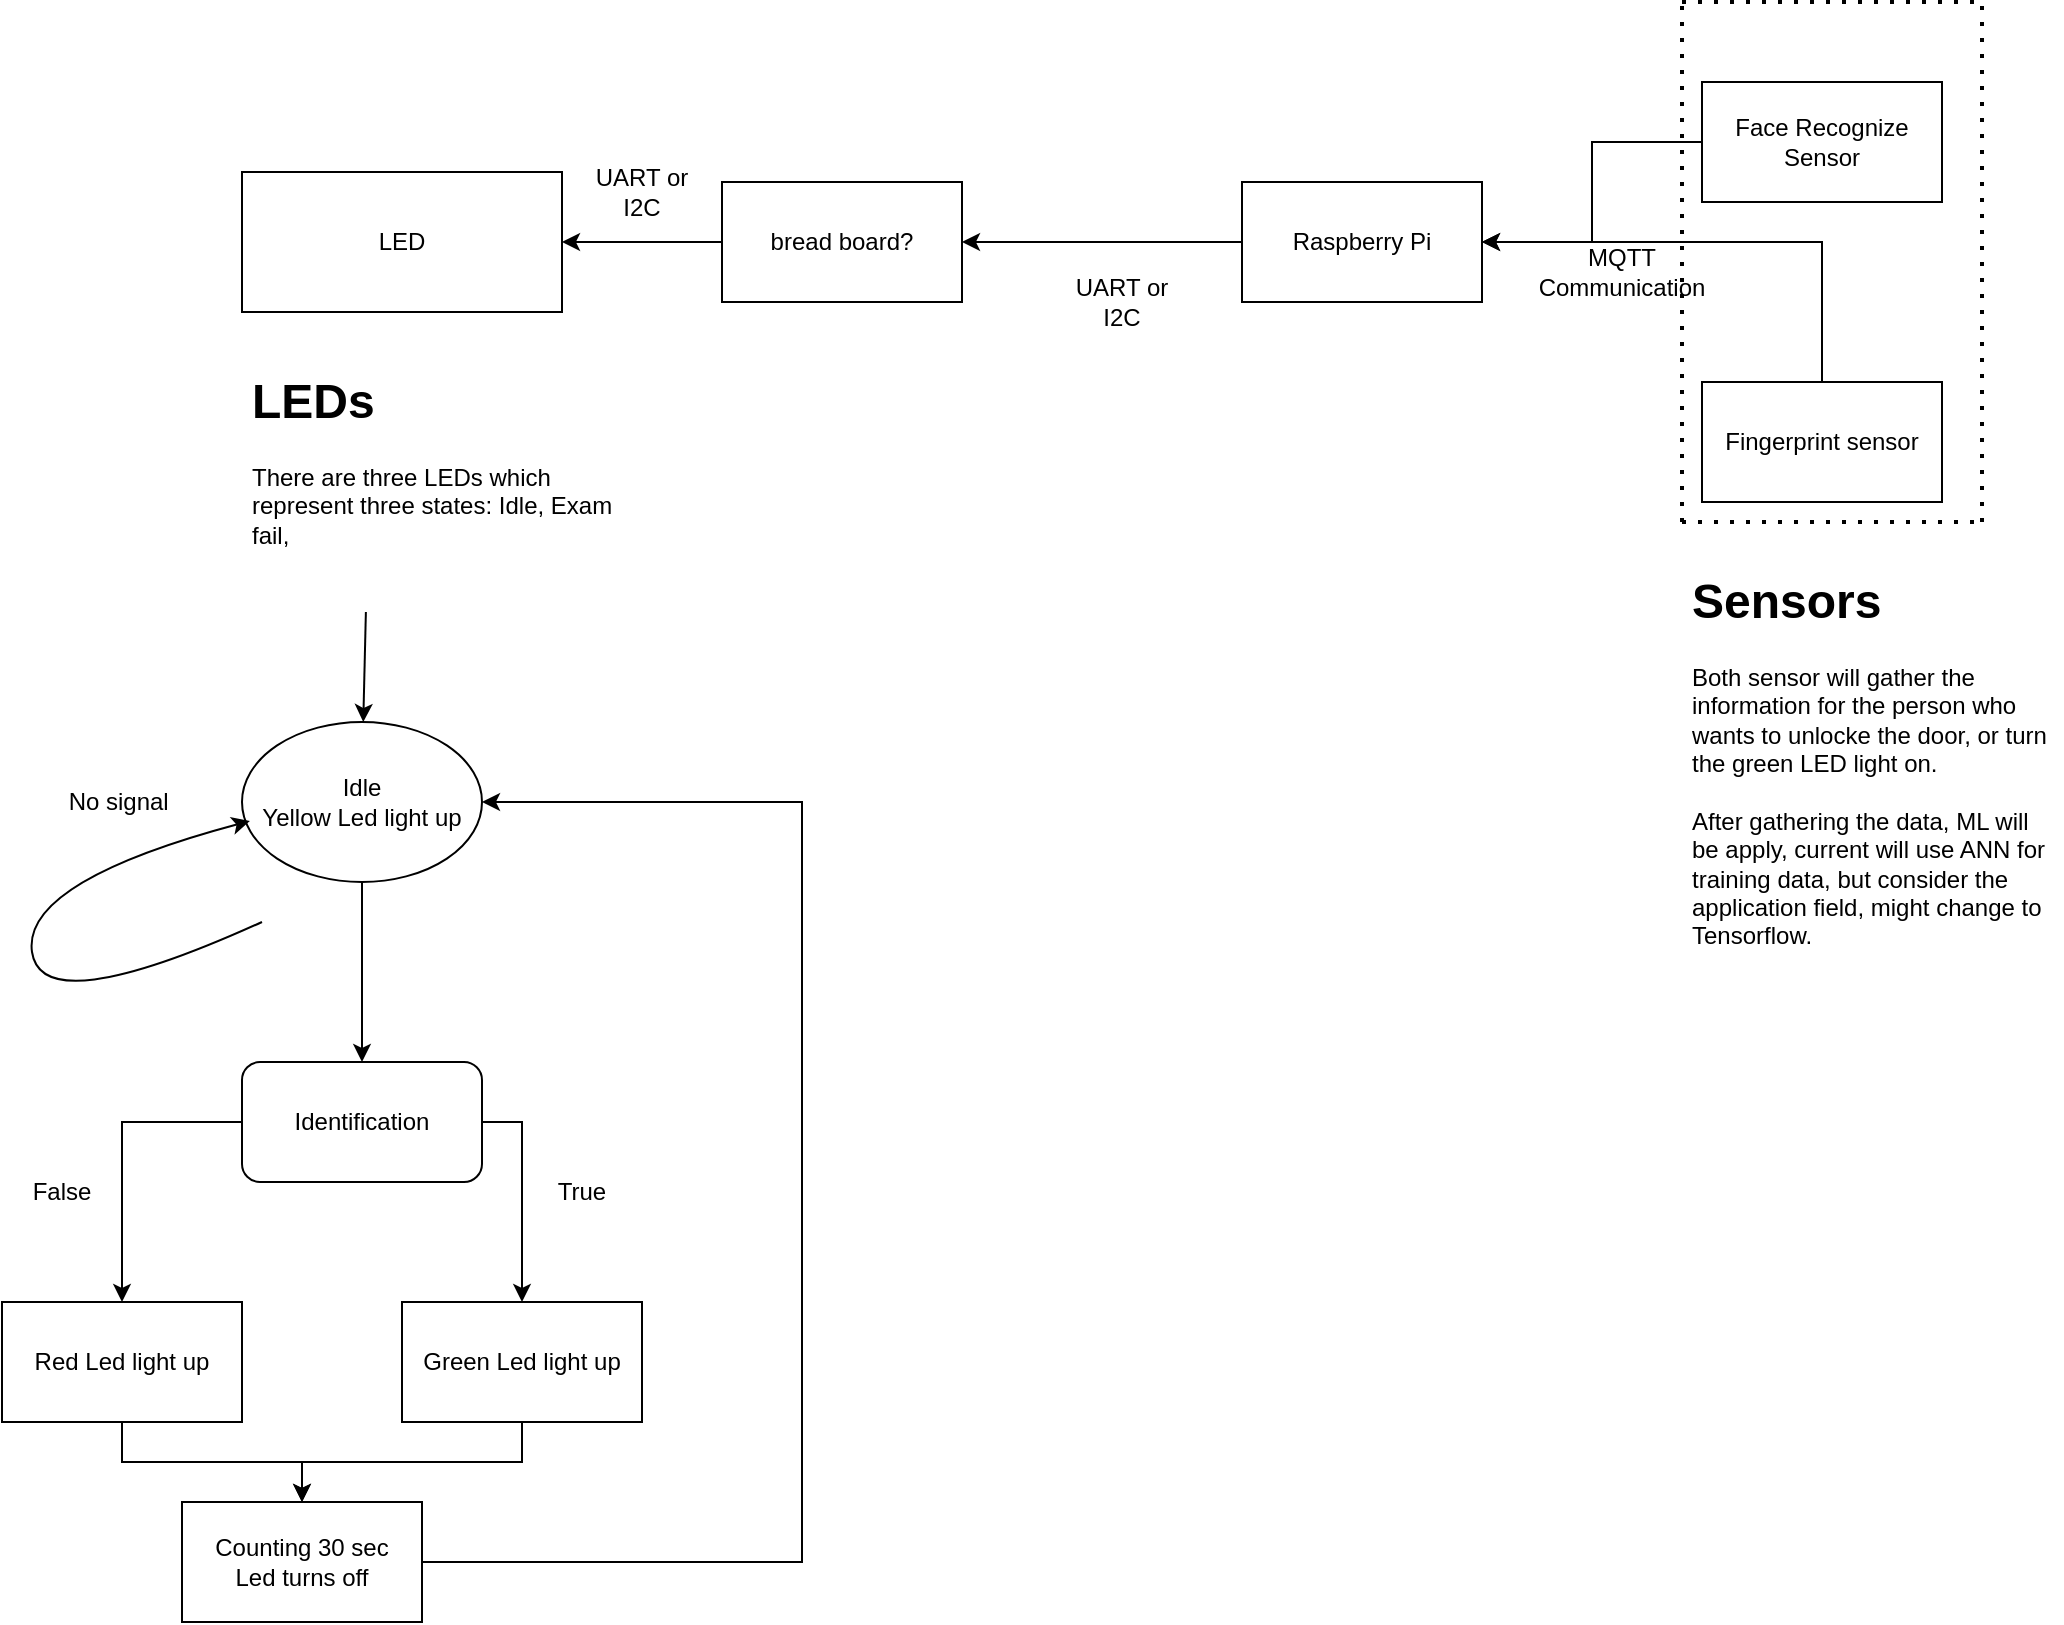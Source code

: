 <mxfile version="21.1.1" type="github">
  <diagram name="Page-1" id="z5q8kBhyHN7ufiBEWdub">
    <mxGraphModel dx="2694" dy="1244" grid="1" gridSize="10" guides="1" tooltips="1" connect="1" arrows="1" fold="1" page="1" pageScale="1" pageWidth="850" pageHeight="1100" math="0" shadow="0">
      <root>
        <mxCell id="0" />
        <mxCell id="1" parent="0" />
        <mxCell id="m-E1qSqmqTbbukZaotH6-1" value="LED" style="rounded=0;whiteSpace=wrap;html=1;" parent="1" vertex="1">
          <mxGeometry x="-30" y="195" width="160" height="70" as="geometry" />
        </mxCell>
        <mxCell id="xKB4r4f-6FPHU7o6175q-2" style="edgeStyle=orthogonalEdgeStyle;rounded=0;orthogonalLoop=1;jettySize=auto;html=1;" edge="1" parent="1" source="m-E1qSqmqTbbukZaotH6-3">
          <mxGeometry relative="1" as="geometry">
            <mxPoint x="590" y="230" as="targetPoint" />
            <Array as="points">
              <mxPoint x="760" y="230" />
            </Array>
          </mxGeometry>
        </mxCell>
        <mxCell id="m-E1qSqmqTbbukZaotH6-3" value="Fingerprint sensor" style="rounded=0;whiteSpace=wrap;html=1;" parent="1" vertex="1">
          <mxGeometry x="700" y="300" width="120" height="60" as="geometry" />
        </mxCell>
        <mxCell id="xKB4r4f-6FPHU7o6175q-1" style="edgeStyle=orthogonalEdgeStyle;rounded=0;orthogonalLoop=1;jettySize=auto;html=1;exitX=0;exitY=0.5;exitDx=0;exitDy=0;entryX=1;entryY=0.5;entryDx=0;entryDy=0;" edge="1" parent="1" source="m-E1qSqmqTbbukZaotH6-6" target="m-E1qSqmqTbbukZaotH6-7">
          <mxGeometry relative="1" as="geometry" />
        </mxCell>
        <mxCell id="m-E1qSqmqTbbukZaotH6-6" value="Face Recognize Sensor" style="rounded=0;whiteSpace=wrap;html=1;" parent="1" vertex="1">
          <mxGeometry x="700" y="150" width="120" height="60" as="geometry" />
        </mxCell>
        <mxCell id="xKB4r4f-6FPHU7o6175q-4" style="edgeStyle=orthogonalEdgeStyle;rounded=0;orthogonalLoop=1;jettySize=auto;html=1;entryX=1;entryY=0.5;entryDx=0;entryDy=0;" edge="1" parent="1" source="m-E1qSqmqTbbukZaotH6-7" target="m-E1qSqmqTbbukZaotH6-9">
          <mxGeometry relative="1" as="geometry" />
        </mxCell>
        <mxCell id="m-E1qSqmqTbbukZaotH6-7" value="Raspberry Pi" style="rounded=0;whiteSpace=wrap;html=1;" parent="1" vertex="1">
          <mxGeometry x="470" y="200" width="120" height="60" as="geometry" />
        </mxCell>
        <mxCell id="xKB4r4f-6FPHU7o6175q-7" style="edgeStyle=orthogonalEdgeStyle;rounded=0;orthogonalLoop=1;jettySize=auto;html=1;entryX=1;entryY=0.5;entryDx=0;entryDy=0;" edge="1" parent="1" source="m-E1qSqmqTbbukZaotH6-9" target="m-E1qSqmqTbbukZaotH6-1">
          <mxGeometry relative="1" as="geometry" />
        </mxCell>
        <mxCell id="m-E1qSqmqTbbukZaotH6-9" value="bread board?" style="rounded=0;whiteSpace=wrap;html=1;" parent="1" vertex="1">
          <mxGeometry x="210" y="200" width="120" height="60" as="geometry" />
        </mxCell>
        <mxCell id="xKB4r4f-6FPHU7o6175q-3" value="MQTT&lt;br&gt;Communication" style="text;html=1;strokeColor=none;fillColor=none;align=center;verticalAlign=middle;whiteSpace=wrap;rounded=0;" vertex="1" parent="1">
          <mxGeometry x="630" y="230" width="60" height="30" as="geometry" />
        </mxCell>
        <mxCell id="xKB4r4f-6FPHU7o6175q-5" value="UART or I2C" style="text;html=1;strokeColor=none;fillColor=none;align=center;verticalAlign=middle;whiteSpace=wrap;rounded=0;" vertex="1" parent="1">
          <mxGeometry x="380" y="245" width="60" height="30" as="geometry" />
        </mxCell>
        <mxCell id="xKB4r4f-6FPHU7o6175q-8" value="UART or I2C" style="text;html=1;strokeColor=none;fillColor=none;align=center;verticalAlign=middle;whiteSpace=wrap;rounded=0;" vertex="1" parent="1">
          <mxGeometry x="140" y="190" width="60" height="30" as="geometry" />
        </mxCell>
        <mxCell id="xKB4r4f-6FPHU7o6175q-9" value="" style="endArrow=none;dashed=1;html=1;dashPattern=1 3;strokeWidth=2;rounded=0;fontStyle=1" edge="1" parent="1">
          <mxGeometry width="50" height="50" relative="1" as="geometry">
            <mxPoint x="690" y="370" as="sourcePoint" />
            <mxPoint x="690" y="110" as="targetPoint" />
          </mxGeometry>
        </mxCell>
        <mxCell id="xKB4r4f-6FPHU7o6175q-10" value="" style="endArrow=none;dashed=1;html=1;dashPattern=1 3;strokeWidth=2;rounded=0;fontStyle=1" edge="1" parent="1">
          <mxGeometry width="50" height="50" relative="1" as="geometry">
            <mxPoint x="840" y="370" as="sourcePoint" />
            <mxPoint x="840" y="110" as="targetPoint" />
          </mxGeometry>
        </mxCell>
        <mxCell id="xKB4r4f-6FPHU7o6175q-11" value="" style="endArrow=none;dashed=1;html=1;dashPattern=1 3;strokeWidth=2;rounded=0;" edge="1" parent="1">
          <mxGeometry width="50" height="50" relative="1" as="geometry">
            <mxPoint x="690" y="110" as="sourcePoint" />
            <mxPoint x="840" y="110" as="targetPoint" />
          </mxGeometry>
        </mxCell>
        <mxCell id="xKB4r4f-6FPHU7o6175q-12" value="" style="endArrow=none;dashed=1;html=1;dashPattern=1 3;strokeWidth=2;rounded=0;" edge="1" parent="1">
          <mxGeometry width="50" height="50" relative="1" as="geometry">
            <mxPoint x="690" y="370" as="sourcePoint" />
            <mxPoint x="840" y="370" as="targetPoint" />
          </mxGeometry>
        </mxCell>
        <mxCell id="xKB4r4f-6FPHU7o6175q-14" value="&lt;h1&gt;Sensors&lt;/h1&gt;&lt;div&gt;Both sensor will gather the information for the person who wants to unlocke the door, or turn the green LED light on.&lt;/div&gt;&lt;div&gt;&lt;br&gt;&lt;/div&gt;&lt;div&gt;After gathering the data, ML will be apply, current will use ANN for training data, but consider the application field, might change to Tensorflow.&lt;/div&gt;&lt;div&gt;&lt;br&gt;&lt;/div&gt;" style="text;html=1;strokeColor=none;fillColor=none;spacing=5;spacingTop=-20;whiteSpace=wrap;overflow=hidden;rounded=0;" vertex="1" parent="1">
          <mxGeometry x="690" y="390" width="190" height="210" as="geometry" />
        </mxCell>
        <mxCell id="xKB4r4f-6FPHU7o6175q-15" value="&lt;h1&gt;LEDs&lt;/h1&gt;&lt;div&gt;There are three LEDs which represent three states: Idle, Exam fail,&amp;nbsp;&lt;/div&gt;&lt;div&gt;&amp;nbsp;&lt;/div&gt;" style="text;html=1;strokeColor=none;fillColor=none;spacing=5;spacingTop=-20;whiteSpace=wrap;overflow=hidden;rounded=0;" vertex="1" parent="1">
          <mxGeometry x="-30" y="290" width="190" height="120" as="geometry" />
        </mxCell>
        <mxCell id="xKB4r4f-6FPHU7o6175q-16" value="" style="endArrow=classic;html=1;rounded=0;exitX=0.326;exitY=1.042;exitDx=0;exitDy=0;exitPerimeter=0;" edge="1" parent="1" source="xKB4r4f-6FPHU7o6175q-15" target="xKB4r4f-6FPHU7o6175q-17">
          <mxGeometry width="50" height="50" relative="1" as="geometry">
            <mxPoint x="330" y="670" as="sourcePoint" />
            <mxPoint x="30" y="510" as="targetPoint" />
          </mxGeometry>
        </mxCell>
        <mxCell id="xKB4r4f-6FPHU7o6175q-19" style="edgeStyle=orthogonalEdgeStyle;rounded=0;orthogonalLoop=1;jettySize=auto;html=1;entryX=0.5;entryY=0;entryDx=0;entryDy=0;" edge="1" parent="1" source="xKB4r4f-6FPHU7o6175q-17" target="xKB4r4f-6FPHU7o6175q-18">
          <mxGeometry relative="1" as="geometry" />
        </mxCell>
        <mxCell id="xKB4r4f-6FPHU7o6175q-17" value="Idle&lt;br&gt;Yellow Led light up" style="ellipse;whiteSpace=wrap;html=1;" vertex="1" parent="1">
          <mxGeometry x="-30" y="470" width="120" height="80" as="geometry" />
        </mxCell>
        <mxCell id="xKB4r4f-6FPHU7o6175q-22" style="edgeStyle=orthogonalEdgeStyle;rounded=0;orthogonalLoop=1;jettySize=auto;html=1;" edge="1" parent="1" source="xKB4r4f-6FPHU7o6175q-18" target="xKB4r4f-6FPHU7o6175q-20">
          <mxGeometry relative="1" as="geometry">
            <Array as="points">
              <mxPoint x="110" y="670" />
            </Array>
          </mxGeometry>
        </mxCell>
        <mxCell id="xKB4r4f-6FPHU7o6175q-23" style="edgeStyle=orthogonalEdgeStyle;rounded=0;orthogonalLoop=1;jettySize=auto;html=1;entryX=0.5;entryY=0;entryDx=0;entryDy=0;" edge="1" parent="1" source="xKB4r4f-6FPHU7o6175q-18" target="xKB4r4f-6FPHU7o6175q-21">
          <mxGeometry relative="1" as="geometry">
            <Array as="points">
              <mxPoint x="-90" y="670" />
            </Array>
          </mxGeometry>
        </mxCell>
        <mxCell id="xKB4r4f-6FPHU7o6175q-18" value="Identification" style="rounded=1;whiteSpace=wrap;html=1;" vertex="1" parent="1">
          <mxGeometry x="-30" y="640" width="120" height="60" as="geometry" />
        </mxCell>
        <mxCell id="xKB4r4f-6FPHU7o6175q-28" style="edgeStyle=orthogonalEdgeStyle;rounded=0;orthogonalLoop=1;jettySize=auto;html=1;entryX=0.5;entryY=0;entryDx=0;entryDy=0;" edge="1" parent="1" source="xKB4r4f-6FPHU7o6175q-20" target="xKB4r4f-6FPHU7o6175q-27">
          <mxGeometry relative="1" as="geometry" />
        </mxCell>
        <mxCell id="xKB4r4f-6FPHU7o6175q-20" value="Green Led light up" style="rounded=0;whiteSpace=wrap;html=1;" vertex="1" parent="1">
          <mxGeometry x="50" y="760" width="120" height="60" as="geometry" />
        </mxCell>
        <mxCell id="xKB4r4f-6FPHU7o6175q-26" style="edgeStyle=orthogonalEdgeStyle;rounded=0;orthogonalLoop=1;jettySize=auto;html=1;" edge="1" parent="1" source="xKB4r4f-6FPHU7o6175q-21" target="xKB4r4f-6FPHU7o6175q-27">
          <mxGeometry relative="1" as="geometry">
            <mxPoint x="-80" y="900" as="targetPoint" />
          </mxGeometry>
        </mxCell>
        <mxCell id="xKB4r4f-6FPHU7o6175q-21" value="Red Led light up" style="rounded=0;whiteSpace=wrap;html=1;" vertex="1" parent="1">
          <mxGeometry x="-150" y="760" width="120" height="60" as="geometry" />
        </mxCell>
        <mxCell id="xKB4r4f-6FPHU7o6175q-24" value="True" style="text;html=1;strokeColor=none;fillColor=none;align=center;verticalAlign=middle;whiteSpace=wrap;rounded=0;" vertex="1" parent="1">
          <mxGeometry x="110" y="690" width="60" height="30" as="geometry" />
        </mxCell>
        <mxCell id="xKB4r4f-6FPHU7o6175q-25" value="False" style="text;html=1;strokeColor=none;fillColor=none;align=center;verticalAlign=middle;whiteSpace=wrap;rounded=0;" vertex="1" parent="1">
          <mxGeometry x="-150" y="690" width="60" height="30" as="geometry" />
        </mxCell>
        <mxCell id="xKB4r4f-6FPHU7o6175q-30" style="edgeStyle=orthogonalEdgeStyle;rounded=0;orthogonalLoop=1;jettySize=auto;html=1;entryX=1;entryY=0.5;entryDx=0;entryDy=0;" edge="1" parent="1" source="xKB4r4f-6FPHU7o6175q-27" target="xKB4r4f-6FPHU7o6175q-17">
          <mxGeometry relative="1" as="geometry">
            <mxPoint x="250" y="690" as="targetPoint" />
            <Array as="points">
              <mxPoint x="250" y="890" />
              <mxPoint x="250" y="510" />
            </Array>
          </mxGeometry>
        </mxCell>
        <mxCell id="xKB4r4f-6FPHU7o6175q-27" value="Counting 30 sec&lt;br&gt;Led turns off" style="rounded=0;whiteSpace=wrap;html=1;" vertex="1" parent="1">
          <mxGeometry x="-60" y="860" width="120" height="60" as="geometry" />
        </mxCell>
        <mxCell id="xKB4r4f-6FPHU7o6175q-31" value="" style="curved=1;endArrow=classic;html=1;rounded=0;entryX=0.033;entryY=0.619;entryDx=0;entryDy=0;entryPerimeter=0;" edge="1" parent="1" target="xKB4r4f-6FPHU7o6175q-17">
          <mxGeometry width="50" height="50" relative="1" as="geometry">
            <mxPoint x="-20" y="570" as="sourcePoint" />
            <mxPoint x="210" y="620" as="targetPoint" />
            <Array as="points">
              <mxPoint x="-130" y="620" />
              <mxPoint x="-140" y="550" />
            </Array>
          </mxGeometry>
        </mxCell>
        <mxCell id="xKB4r4f-6FPHU7o6175q-32" value="No signal&amp;nbsp;" style="text;html=1;strokeColor=none;fillColor=none;align=center;verticalAlign=middle;whiteSpace=wrap;rounded=0;" vertex="1" parent="1">
          <mxGeometry x="-120" y="495" width="60" height="30" as="geometry" />
        </mxCell>
      </root>
    </mxGraphModel>
  </diagram>
</mxfile>
